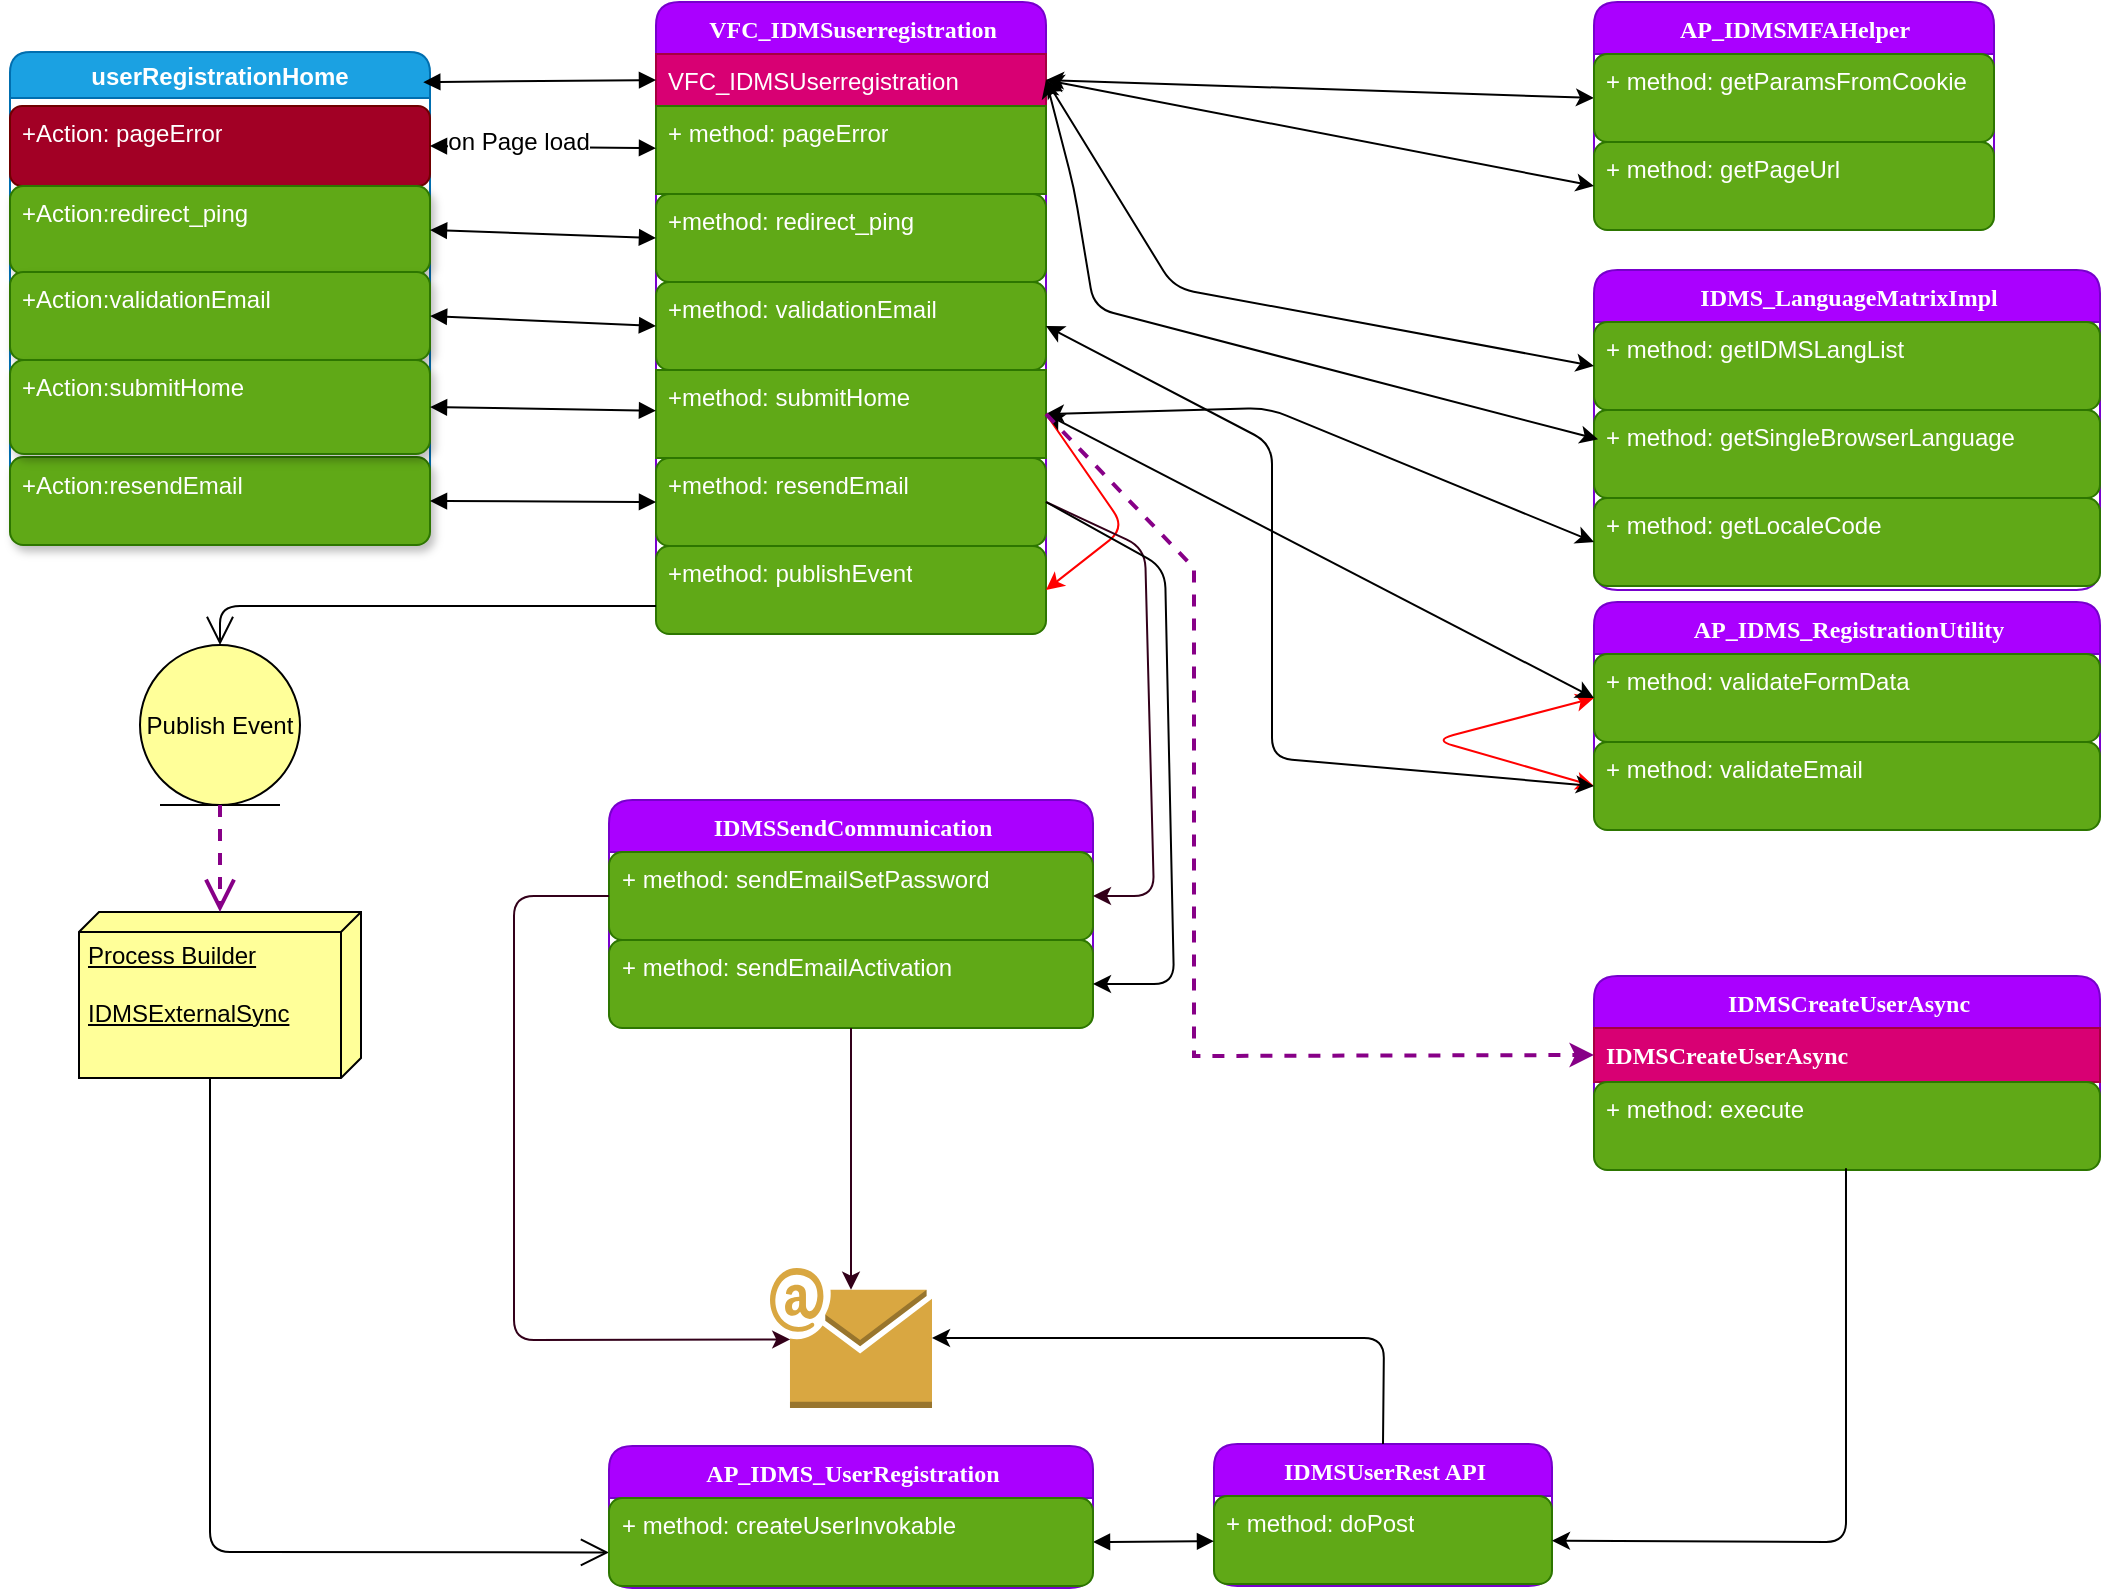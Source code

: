 <mxfile version="11.1.4" type="github"><diagram name="Page-1" id="6133507b-19e7-1e82-6fc7-422aa6c4b21f"><mxGraphModel dx="1165" dy="542" grid="1" gridSize="10" guides="1" tooltips="1" connect="1" arrows="1" fold="1" page="1" pageScale="1" pageWidth="1100" pageHeight="850" background="#FFFFFF" math="0" shadow="0"><root><mxCell id="0"/><mxCell id="1" parent="0"/><mxCell id="78961159f06e98e8-17" value="VFC_IDMSuserregistration" style="swimlane;html=1;fontStyle=1;align=center;verticalAlign=top;childLayout=stackLayout;horizontal=1;startSize=26;horizontalStack=0;resizeParent=1;resizeLast=0;collapsible=1;marginBottom=0;swimlaneFillColor=#ffffff;rounded=1;shadow=0;comic=0;labelBackgroundColor=none;strokeColor=#7700CC;strokeWidth=1;fillColor=#aa00ff;fontFamily=Verdana;fontSize=12;fontColor=#ffffff;" parent="1" vertex="1"><mxGeometry x="331" y="7" width="195" height="316" as="geometry"><mxRectangle x="300" y="30" width="190" height="26" as="alternateBounds"/></mxGeometry></mxCell><mxCell id="78961159f06e98e8-23" value="VFC_IDMSUserregistration" style="text;html=1;strokeColor=#A50040;fillColor=#d80073;align=left;verticalAlign=top;spacingLeft=4;spacingRight=4;whiteSpace=wrap;overflow=hidden;rotatable=0;points=[[0,0.5],[1,0.5]];portConstraint=eastwest;fontColor=#ffffff;" parent="78961159f06e98e8-17" vertex="1"><mxGeometry y="26" width="195" height="26" as="geometry"/></mxCell><mxCell id="78961159f06e98e8-27" value="+ method: pageError" style="text;html=1;strokeColor=#2D7600;fillColor=#60a917;align=left;verticalAlign=top;spacingLeft=4;spacingRight=4;whiteSpace=wrap;overflow=hidden;rotatable=0;points=[[0,0.5],[1,0.5]];portConstraint=eastwest;shadow=0;comic=0;fontColor=#ffffff;" parent="78961159f06e98e8-17" vertex="1"><mxGeometry y="52" width="195" height="44" as="geometry"/></mxCell><mxCell id="1XpYDJg6pVu9VtAB-GxH-11" value="+method: redirect_ping" style="text;html=1;strokeColor=#2D7600;fillColor=#60a917;align=left;verticalAlign=top;spacingLeft=4;spacingRight=4;whiteSpace=wrap;overflow=hidden;rotatable=0;points=[[0,0.5],[1,0.5]];portConstraint=eastwest;rounded=1;fontColor=#ffffff;" parent="78961159f06e98e8-17" vertex="1"><mxGeometry y="96" width="195" height="44" as="geometry"/></mxCell><mxCell id="1XpYDJg6pVu9VtAB-GxH-24" value="+method: validationEmail" style="text;html=1;strokeColor=#2D7600;fillColor=#60a917;align=left;verticalAlign=top;spacingLeft=4;spacingRight=4;whiteSpace=wrap;overflow=hidden;rotatable=0;points=[[0,0.5],[1,0.5]];portConstraint=eastwest;rounded=1;fontColor=#ffffff;" parent="78961159f06e98e8-17" vertex="1"><mxGeometry y="140" width="195" height="44" as="geometry"/></mxCell><mxCell id="1XpYDJg6pVu9VtAB-GxH-26" value="+method: submitHome" style="text;html=1;strokeColor=#2D7600;fillColor=#60a917;align=left;verticalAlign=top;spacingLeft=4;spacingRight=4;whiteSpace=wrap;overflow=hidden;rotatable=0;points=[[0,0.5],[1,0.5]];portConstraint=eastwest;fontColor=#ffffff;" parent="78961159f06e98e8-17" vertex="1"><mxGeometry y="184" width="195" height="44" as="geometry"/></mxCell><mxCell id="1XpYDJg6pVu9VtAB-GxH-30" value="+method: resendEmail" style="text;html=1;strokeColor=#2D7600;fillColor=#60a917;align=left;verticalAlign=top;spacingLeft=4;spacingRight=4;whiteSpace=wrap;overflow=hidden;rotatable=0;points=[[0,0.5],[1,0.5]];portConstraint=eastwest;rounded=1;fontColor=#ffffff;" parent="78961159f06e98e8-17" vertex="1"><mxGeometry y="228" width="195" height="44" as="geometry"/></mxCell><mxCell id="e7DWW0pFQDDBW0QLZ0VX-7" value="+method: publishEvent" style="text;html=1;strokeColor=#2D7600;fillColor=#60a917;align=left;verticalAlign=top;spacingLeft=4;spacingRight=4;whiteSpace=wrap;overflow=hidden;rotatable=0;points=[[0,0.5],[1,0.5]];portConstraint=eastwest;rounded=1;fontColor=#ffffff;" parent="78961159f06e98e8-17" vertex="1"><mxGeometry y="272" width="195" height="44" as="geometry"/></mxCell><mxCell id="e7DWW0pFQDDBW0QLZ0VX-9" value="" style="endArrow=classic;html=1;strokeColor=#FF0000;exitX=1;exitY=0.5;exitDx=0;exitDy=0;entryX=1;entryY=0.5;entryDx=0;entryDy=0;" parent="78961159f06e98e8-17" target="e7DWW0pFQDDBW0QLZ0VX-7" edge="1" source="1XpYDJg6pVu9VtAB-GxH-26"><mxGeometry width="50" height="50" relative="1" as="geometry"><mxPoint x="195" y="214" as="sourcePoint"/><mxPoint x="203" y="375" as="targetPoint"/><Array as="points"><mxPoint x="234.5" y="263"/></Array></mxGeometry></mxCell><mxCell id="1XpYDJg6pVu9VtAB-GxH-2" value="userRegistrationHome" style="swimlane;fillColor=#1ba1e2;strokeColor=#006EAF;fontColor=#ffffff;rounded=1;" parent="1" vertex="1"><mxGeometry x="8" y="32" width="210" height="243" as="geometry"/></mxCell><object label="+Action: pageError" Action="pageError" method="" id="1XpYDJg6pVu9VtAB-GxH-10"><mxCell style="text;html=1;strokeColor=#6F0000;fillColor=#a20025;align=left;verticalAlign=top;spacingLeft=4;spacingRight=4;whiteSpace=wrap;overflow=hidden;rotatable=0;points=[[0,0.5],[1,0.5]];portConstraint=eastwest;fontColor=#ffffff;rounded=1;glass=0;shadow=0;comic=0;gradientColor=none;" parent="1XpYDJg6pVu9VtAB-GxH-2" vertex="1"><mxGeometry y="27" width="210" height="40" as="geometry"/></mxCell></object><mxCell id="1XpYDJg6pVu9VtAB-GxH-12" value="+Action:redirect_ping" style="text;html=1;strokeColor=#2D7600;fillColor=#60a917;align=left;verticalAlign=top;spacingLeft=4;spacingRight=4;whiteSpace=wrap;overflow=hidden;rotatable=0;points=[[0,0.5],[1,0.5]];portConstraint=eastwest;shadow=1;rounded=1;glass=0;comic=0;fontColor=#ffffff;" parent="1XpYDJg6pVu9VtAB-GxH-2" vertex="1"><mxGeometry y="67" width="210" height="44" as="geometry"/></mxCell><mxCell id="1XpYDJg6pVu9VtAB-GxH-21" style="edgeStyle=orthogonalEdgeStyle;rounded=0;orthogonalLoop=1;jettySize=auto;html=1;exitX=1;exitY=0.5;exitDx=0;exitDy=0;" parent="1XpYDJg6pVu9VtAB-GxH-2" source="1XpYDJg6pVu9VtAB-GxH-12" target="1XpYDJg6pVu9VtAB-GxH-12" edge="1"><mxGeometry relative="1" as="geometry"/></mxCell><mxCell id="1XpYDJg6pVu9VtAB-GxH-23" value="+Action:validationEmail" style="text;html=1;strokeColor=#2D7600;fillColor=#60a917;align=left;verticalAlign=top;spacingLeft=4;spacingRight=4;whiteSpace=wrap;overflow=hidden;rotatable=0;points=[[0,0.5],[1,0.5]];portConstraint=eastwest;shadow=1;rounded=1;glass=0;comic=0;fontColor=#ffffff;" parent="1XpYDJg6pVu9VtAB-GxH-2" vertex="1"><mxGeometry y="110" width="210" height="44" as="geometry"/></mxCell><mxCell id="1XpYDJg6pVu9VtAB-GxH-29" value="+Action:resendEmail" style="text;html=1;strokeColor=#2D7600;fillColor=#60a917;align=left;verticalAlign=top;spacingLeft=4;spacingRight=4;whiteSpace=wrap;overflow=hidden;rotatable=0;points=[[0,0.5],[1,0.5]];portConstraint=eastwest;shadow=1;rounded=1;glass=0;comic=0;fontColor=#ffffff;" parent="1XpYDJg6pVu9VtAB-GxH-2" vertex="1"><mxGeometry y="202.5" width="210" height="44" as="geometry"/></mxCell><mxCell id="1XpYDJg6pVu9VtAB-GxH-25" value="+Action:submitHome" style="text;html=1;strokeColor=#2D7600;fillColor=#60a917;align=left;verticalAlign=top;spacingLeft=4;spacingRight=4;whiteSpace=wrap;overflow=hidden;rotatable=0;points=[[0,0.5],[1,0.5]];portConstraint=eastwest;shadow=1;rounded=1;glass=0;comic=0;fontColor=#ffffff;" parent="1XpYDJg6pVu9VtAB-GxH-2" vertex="1"><mxGeometry y="154" width="210" height="47" as="geometry"/></mxCell><mxCell id="1XpYDJg6pVu9VtAB-GxH-14" value="" style="endArrow=block;startArrow=block;endFill=1;startFill=1;html=1;exitX=1;exitY=0.5;exitDx=0;exitDy=0;" parent="1" source="1XpYDJg6pVu9VtAB-GxH-10" target="78961159f06e98e8-27" edge="1"><mxGeometry width="160" relative="1" as="geometry"><mxPoint x="255" y="84.5" as="sourcePoint"/><mxPoint x="415" y="84.5" as="targetPoint"/></mxGeometry></mxCell><mxCell id="1XpYDJg6pVu9VtAB-GxH-16" value="on Page load" style="text;html=1;resizable=0;points=[];align=center;verticalAlign=middle;labelBackgroundColor=#ffffff;" parent="1XpYDJg6pVu9VtAB-GxH-14" vertex="1" connectable="0"><mxGeometry x="-0.221" y="3" relative="1" as="geometry"><mxPoint as="offset"/></mxGeometry></mxCell><mxCell id="1XpYDJg6pVu9VtAB-GxH-17" value="" style="endArrow=block;startArrow=block;endFill=1;startFill=1;html=1;entryX=0;entryY=0.5;entryDx=0;entryDy=0;exitX=0.984;exitY=0.062;exitDx=0;exitDy=0;exitPerimeter=0;" parent="1" source="1XpYDJg6pVu9VtAB-GxH-2" target="78961159f06e98e8-23" edge="1"><mxGeometry width="160" relative="1" as="geometry"><mxPoint x="217" y="23" as="sourcePoint"/><mxPoint x="445" y="22.11" as="targetPoint"/></mxGeometry></mxCell><mxCell id="1XpYDJg6pVu9VtAB-GxH-27" value="" style="endArrow=block;startArrow=block;endFill=1;startFill=1;html=1;entryX=0;entryY=0.5;entryDx=0;entryDy=0;exitX=1;exitY=0.5;exitDx=0;exitDy=0;" parent="1" source="1XpYDJg6pVu9VtAB-GxH-23" target="1XpYDJg6pVu9VtAB-GxH-24" edge="1"><mxGeometry width="160" relative="1" as="geometry"><mxPoint x="240" y="165" as="sourcePoint"/><mxPoint x="380" y="165" as="targetPoint"/><Array as="points"/></mxGeometry></mxCell><mxCell id="1XpYDJg6pVu9VtAB-GxH-28" value="" style="endArrow=block;startArrow=block;endFill=1;startFill=1;html=1;exitX=1;exitY=0.5;exitDx=0;exitDy=0;" parent="1" source="1XpYDJg6pVu9VtAB-GxH-25" target="1XpYDJg6pVu9VtAB-GxH-26" edge="1"><mxGeometry width="160" relative="1" as="geometry"><mxPoint x="230" y="210" as="sourcePoint"/><mxPoint x="380" y="210" as="targetPoint"/><Array as="points"/></mxGeometry></mxCell><mxCell id="1XpYDJg6pVu9VtAB-GxH-31" value="" style="endArrow=block;startArrow=block;endFill=1;startFill=1;html=1;exitX=1;exitY=0.5;exitDx=0;exitDy=0;entryX=0;entryY=0.5;entryDx=0;entryDy=0;" parent="1" source="1XpYDJg6pVu9VtAB-GxH-29" target="1XpYDJg6pVu9VtAB-GxH-30" edge="1"><mxGeometry width="160" relative="1" as="geometry"><mxPoint x="230" y="253" as="sourcePoint"/><mxPoint x="380" y="253" as="targetPoint"/><Array as="points"/></mxGeometry></mxCell><mxCell id="1XpYDJg6pVu9VtAB-GxH-38" value="" style="endArrow=classic;startArrow=classic;html=1;entryX=0;entryY=0.5;entryDx=0;entryDy=0;exitX=1;exitY=0.5;exitDx=0;exitDy=0;" parent="1" source="78961159f06e98e8-23" target="GVFfMWeV7l06wVvpJGus-2" edge="1"><mxGeometry width="50" height="50" relative="1" as="geometry"><mxPoint x="565" y="35" as="sourcePoint"/><mxPoint x="710.5" y="8" as="targetPoint"/><Array as="points"/></mxGeometry></mxCell><mxCell id="GVFfMWeV7l06wVvpJGus-1" value="AP_IDMSMFAHelper" style="swimlane;html=1;fontStyle=1;align=center;verticalAlign=top;childLayout=stackLayout;horizontal=1;startSize=26;horizontalStack=0;resizeParent=1;resizeLast=0;collapsible=1;marginBottom=0;swimlaneFillColor=#ffffff;rounded=1;shadow=0;comic=0;labelBackgroundColor=none;strokeColor=#7700CC;strokeWidth=1;fillColor=#aa00ff;fontFamily=Verdana;fontSize=12;fontColor=#ffffff;" parent="1" vertex="1"><mxGeometry x="800" y="7" width="200" height="114" as="geometry"/></mxCell><mxCell id="GVFfMWeV7l06wVvpJGus-2" value="+ method:&amp;nbsp;getParamsFromCookie&amp;nbsp;" style="text;html=1;strokeColor=#2D7600;fillColor=#60a917;align=left;verticalAlign=top;spacingLeft=4;spacingRight=4;whiteSpace=wrap;overflow=hidden;rotatable=0;points=[[0,0.5],[1,0.5]];portConstraint=eastwest;shadow=0;comic=0;fontColor=#ffffff;rounded=1;" parent="GVFfMWeV7l06wVvpJGus-1" vertex="1"><mxGeometry y="26" width="200" height="44" as="geometry"/></mxCell><mxCell id="GVFfMWeV7l06wVvpJGus-4" value="+ method: getPageUrl" style="text;html=1;strokeColor=#2D7600;fillColor=#60a917;align=left;verticalAlign=top;spacingLeft=4;spacingRight=4;whiteSpace=wrap;overflow=hidden;rotatable=0;points=[[0,0.5],[1,0.5]];portConstraint=eastwest;shadow=0;comic=0;fontColor=#ffffff;rounded=1;" parent="GVFfMWeV7l06wVvpJGus-1" vertex="1"><mxGeometry y="70" width="200" height="44" as="geometry"/></mxCell><mxCell id="GVFfMWeV7l06wVvpJGus-5" value="" style="endArrow=classic;startArrow=classic;html=1;entryX=0;entryY=0.5;entryDx=0;entryDy=0;exitX=1;exitY=0.5;exitDx=0;exitDy=0;" parent="1" source="78961159f06e98e8-23" target="GVFfMWeV7l06wVvpJGus-4" edge="1"><mxGeometry width="50" height="50" relative="1" as="geometry"><mxPoint x="575" y="45" as="sourcePoint"/><mxPoint x="720.5" y="18" as="targetPoint"/><Array as="points"/></mxGeometry></mxCell><mxCell id="GVFfMWeV7l06wVvpJGus-6" value="IDMS_LanguageMatrixImpl" style="swimlane;html=1;fontStyle=1;align=center;verticalAlign=top;childLayout=stackLayout;horizontal=1;startSize=26;horizontalStack=0;resizeParent=1;resizeLast=0;collapsible=1;marginBottom=0;swimlaneFillColor=#ffffff;rounded=1;shadow=0;comic=0;labelBackgroundColor=none;strokeColor=#7700CC;strokeWidth=1;fillColor=#aa00ff;fontFamily=Verdana;fontSize=12;fontColor=#ffffff;" parent="1" vertex="1"><mxGeometry x="800" y="141" width="253" height="160" as="geometry"/></mxCell><mxCell id="GVFfMWeV7l06wVvpJGus-7" value="+ method: getIDMSLangList&amp;nbsp;" style="text;html=1;strokeColor=#2D7600;fillColor=#60a917;align=left;verticalAlign=top;spacingLeft=4;spacingRight=4;whiteSpace=wrap;overflow=hidden;rotatable=0;points=[[0,0.5],[1,0.5]];portConstraint=eastwest;shadow=0;comic=0;fontColor=#ffffff;rounded=1;" parent="GVFfMWeV7l06wVvpJGus-6" vertex="1"><mxGeometry y="26" width="253" height="44" as="geometry"/></mxCell><mxCell id="GVFfMWeV7l06wVvpJGus-10" value="+ method:&amp;nbsp;getSingleBrowserLanguage" style="text;html=1;strokeColor=#2D7600;fillColor=#60a917;align=left;verticalAlign=top;spacingLeft=4;spacingRight=4;whiteSpace=wrap;overflow=hidden;rotatable=0;points=[[0,0.5],[1,0.5]];portConstraint=eastwest;shadow=0;comic=0;fontColor=#ffffff;rounded=1;" parent="GVFfMWeV7l06wVvpJGus-6" vertex="1"><mxGeometry y="70" width="253" height="44" as="geometry"/></mxCell><mxCell id="e7DWW0pFQDDBW0QLZ0VX-46" value="+ method:&amp;nbsp;getLocaleCode" style="text;html=1;strokeColor=#2D7600;fillColor=#60a917;align=left;verticalAlign=top;spacingLeft=4;spacingRight=4;whiteSpace=wrap;overflow=hidden;rotatable=0;points=[[0,0.5],[1,0.5]];portConstraint=eastwest;shadow=0;comic=0;fontColor=#ffffff;rounded=1;" parent="GVFfMWeV7l06wVvpJGus-6" vertex="1"><mxGeometry y="114" width="253" height="44" as="geometry"/></mxCell><mxCell id="GVFfMWeV7l06wVvpJGus-16" value="" style="endArrow=classic;startArrow=classic;html=1;entryX=0;entryY=0.5;entryDx=0;entryDy=0;exitX=1;exitY=0.5;exitDx=0;exitDy=0;" parent="1" source="78961159f06e98e8-23" target="GVFfMWeV7l06wVvpJGus-7" edge="1"><mxGeometry width="50" height="50" relative="1" as="geometry"><mxPoint x="578" y="45" as="sourcePoint"/><mxPoint x="720.5" y="54" as="targetPoint"/><Array as="points"><mxPoint x="590" y="150"/></Array></mxGeometry></mxCell><mxCell id="GVFfMWeV7l06wVvpJGus-17" value="" style="endArrow=classic;startArrow=classic;html=1;entryX=0.008;entryY=0.333;entryDx=0;entryDy=0;exitX=1;exitY=0.5;exitDx=0;exitDy=0;entryPerimeter=0;" parent="1" source="78961159f06e98e8-23" target="GVFfMWeV7l06wVvpJGus-10" edge="1"><mxGeometry width="50" height="50" relative="1" as="geometry"><mxPoint x="588" y="55" as="sourcePoint"/><mxPoint x="730.5" y="64" as="targetPoint"/><Array as="points"><mxPoint x="540" y="100"/><mxPoint x="550" y="160"/></Array></mxGeometry></mxCell><mxCell id="GVFfMWeV7l06wVvpJGus-18" value="AP_IDMS_RegistrationUtility" style="swimlane;html=1;fontStyle=1;align=center;verticalAlign=top;childLayout=stackLayout;horizontal=1;startSize=26;horizontalStack=0;resizeParent=1;resizeLast=0;collapsible=1;marginBottom=0;swimlaneFillColor=#ffffff;rounded=1;shadow=0;comic=0;labelBackgroundColor=none;strokeColor=#7700CC;strokeWidth=1;fillColor=#aa00ff;fontFamily=Verdana;fontSize=12;fontColor=#ffffff;" parent="1" vertex="1"><mxGeometry x="800" y="307" width="253" height="114" as="geometry"/></mxCell><mxCell id="GVFfMWeV7l06wVvpJGus-19" value="+ method: validateFormData" style="text;html=1;strokeColor=#2D7600;fillColor=#60a917;align=left;verticalAlign=top;spacingLeft=4;spacingRight=4;whiteSpace=wrap;overflow=hidden;rotatable=0;points=[[0,0.5],[1,0.5]];portConstraint=eastwest;shadow=0;comic=0;fontColor=#ffffff;rounded=1;" parent="GVFfMWeV7l06wVvpJGus-18" vertex="1"><mxGeometry y="26" width="253" height="44" as="geometry"/></mxCell><mxCell id="e7DWW0pFQDDBW0QLZ0VX-8" value="" style="endArrow=classic;startArrow=classic;html=1;strokeColor=#FF0000;exitX=0;exitY=0.5;exitDx=0;exitDy=0;entryX=0;entryY=0.5;entryDx=0;entryDy=0;" parent="GVFfMWeV7l06wVvpJGus-18" source="e7DWW0pFQDDBW0QLZ0VX-1" target="GVFfMWeV7l06wVvpJGus-19" edge="1"><mxGeometry width="50" height="50" relative="1" as="geometry"><mxPoint x="5" y="145" as="sourcePoint"/><mxPoint x="10" y="67.753" as="targetPoint"/><Array as="points"><mxPoint x="-80" y="69"/></Array></mxGeometry></mxCell><mxCell id="e7DWW0pFQDDBW0QLZ0VX-1" value="+ method: validateEmail" style="text;html=1;strokeColor=#2D7600;fillColor=#60a917;align=left;verticalAlign=top;spacingLeft=4;spacingRight=4;whiteSpace=wrap;overflow=hidden;rotatable=0;points=[[0,0.5],[1,0.5]];portConstraint=eastwest;shadow=0;comic=0;fontColor=#ffffff;rounded=1;" parent="GVFfMWeV7l06wVvpJGus-18" vertex="1"><mxGeometry y="70" width="253" height="44" as="geometry"/></mxCell><mxCell id="GVFfMWeV7l06wVvpJGus-24" value="" style="endArrow=classic;startArrow=classic;html=1;exitX=1;exitY=0.5;exitDx=0;exitDy=0;entryX=0;entryY=0.5;entryDx=0;entryDy=0;" parent="1" source="1XpYDJg6pVu9VtAB-GxH-26" target="GVFfMWeV7l06wVvpJGus-19" edge="1"><mxGeometry width="50" height="50" relative="1" as="geometry"><mxPoint x="546.5" y="236" as="sourcePoint"/><mxPoint x="703" y="324" as="targetPoint"/><Array as="points"/></mxGeometry></mxCell><mxCell id="GVFfMWeV7l06wVvpJGus-25" value="" style="endArrow=classic;startArrow=classic;html=1;exitX=1;exitY=0.5;exitDx=0;exitDy=0;entryX=0;entryY=0.5;entryDx=0;entryDy=0;" parent="1" source="1XpYDJg6pVu9VtAB-GxH-26" target="e7DWW0pFQDDBW0QLZ0VX-46" edge="1"><mxGeometry width="50" height="50" relative="1" as="geometry"><mxPoint x="546.5" y="236" as="sourcePoint"/><mxPoint x="632.5" y="210" as="targetPoint"/><Array as="points"><mxPoint x="637" y="210"/></Array></mxGeometry></mxCell><mxCell id="e7DWW0pFQDDBW0QLZ0VX-3" value="" style="endArrow=classic;startArrow=classic;html=1;exitX=1;exitY=0.5;exitDx=0;exitDy=0;entryX=0;entryY=0.5;entryDx=0;entryDy=0;" parent="1" source="1XpYDJg6pVu9VtAB-GxH-24" target="e7DWW0pFQDDBW0QLZ0VX-1" edge="1"><mxGeometry width="50" height="50" relative="1" as="geometry"><mxPoint x="578" y="220" as="sourcePoint"/><mxPoint x="713" y="323" as="targetPoint"/><Array as="points"><mxPoint x="639" y="228"/><mxPoint x="639" y="385"/></Array></mxGeometry></mxCell><mxCell id="e7DWW0pFQDDBW0QLZ0VX-10" value="IDMSCreateUserAsync" style="swimlane;html=1;fontStyle=1;align=center;verticalAlign=top;childLayout=stackLayout;horizontal=1;startSize=26;horizontalStack=0;resizeParent=1;resizeLast=0;collapsible=1;marginBottom=0;swimlaneFillColor=#ffffff;rounded=1;shadow=0;comic=0;labelBackgroundColor=none;strokeColor=#7700CC;strokeWidth=1;fillColor=#aa00ff;fontFamily=Verdana;fontSize=12;fontColor=#ffffff;" parent="1" vertex="1"><mxGeometry x="800" y="494" width="253" height="97" as="geometry"/></mxCell><mxCell id="e7DWW0pFQDDBW0QLZ0VX-14" value="&lt;span style=&quot;font-family: &amp;#34;verdana&amp;#34; ; font-weight: 700 ; text-align: center ; white-space: nowrap&quot;&gt;IDMSCreateUserAsync&lt;/span&gt;" style="text;html=1;strokeColor=#A50040;fillColor=#d80073;align=left;verticalAlign=top;spacingLeft=4;spacingRight=4;whiteSpace=wrap;overflow=hidden;rotatable=0;points=[[0,0.5],[1,0.5]];portConstraint=eastwest;fontColor=#ffffff;" parent="e7DWW0pFQDDBW0QLZ0VX-10" vertex="1"><mxGeometry y="26" width="253" height="27" as="geometry"/></mxCell><mxCell id="e7DWW0pFQDDBW0QLZ0VX-15" value="+ method: execute" style="text;html=1;strokeColor=#2D7600;fillColor=#60a917;align=left;verticalAlign=top;spacingLeft=4;spacingRight=4;whiteSpace=wrap;overflow=hidden;rotatable=0;points=[[0,0.5],[1,0.5]];portConstraint=eastwest;shadow=0;comic=0;fontColor=#ffffff;rounded=1;" parent="e7DWW0pFQDDBW0QLZ0VX-10" vertex="1"><mxGeometry y="53" width="253" height="44" as="geometry"/></mxCell><mxCell id="e7DWW0pFQDDBW0QLZ0VX-17" value="" style="endArrow=classic;html=1;strokeColor=#870087;rounded=0;strokeWidth=2;jumpStyle=gap;entryX=0;entryY=0.5;entryDx=0;entryDy=0;dashed=1;exitX=1;exitY=0.5;exitDx=0;exitDy=0;" parent="1" source="1XpYDJg6pVu9VtAB-GxH-26" target="e7DWW0pFQDDBW0QLZ0VX-14" edge="1"><mxGeometry width="50" height="50" relative="1" as="geometry"><mxPoint x="569" y="215" as="sourcePoint"/><mxPoint x="659" y="547" as="targetPoint"/><Array as="points"><mxPoint x="600" y="290"/><mxPoint x="600" y="534"/></Array></mxGeometry></mxCell><mxCell id="e7DWW0pFQDDBW0QLZ0VX-19" value="IDMSUserRest API" style="swimlane;html=1;fontStyle=1;align=center;verticalAlign=top;childLayout=stackLayout;horizontal=1;startSize=26;horizontalStack=0;resizeParent=1;resizeLast=0;collapsible=1;marginBottom=0;swimlaneFillColor=#ffffff;rounded=1;shadow=0;comic=0;labelBackgroundColor=none;strokeColor=#7700CC;strokeWidth=1;fillColor=#aa00ff;fontFamily=Verdana;fontSize=12;fontColor=#ffffff;" parent="1" vertex="1"><mxGeometry x="610" y="728" width="169" height="71" as="geometry"/></mxCell><mxCell id="e7DWW0pFQDDBW0QLZ0VX-22" value="+ method: doPost" style="text;html=1;strokeColor=#2D7600;fillColor=#60a917;align=left;verticalAlign=top;spacingLeft=4;spacingRight=4;whiteSpace=wrap;overflow=hidden;rotatable=0;points=[[0,0.5],[1,0.5]];portConstraint=eastwest;shadow=0;comic=0;fontColor=#ffffff;rounded=1;" parent="e7DWW0pFQDDBW0QLZ0VX-19" vertex="1"><mxGeometry y="26" width="169" height="44" as="geometry"/></mxCell><mxCell id="e7DWW0pFQDDBW0QLZ0VX-23" value="" style="endArrow=classic;html=1;strokeColor=#000000;exitX=0.498;exitY=0.98;exitDx=0;exitDy=0;exitPerimeter=0;" parent="1" source="e7DWW0pFQDDBW0QLZ0VX-15" target="e7DWW0pFQDDBW0QLZ0VX-22" edge="1"><mxGeometry width="50" height="50" relative="1" as="geometry"><mxPoint x="577.5" y="220" as="sourcePoint"/><mxPoint x="926" y="783" as="targetPoint"/><Array as="points"><mxPoint x="926" y="690"/><mxPoint x="926" y="777"/></Array></mxGeometry></mxCell><mxCell id="e7DWW0pFQDDBW0QLZ0VX-26" value="Publish Event" style="ellipse;shape=umlEntity;whiteSpace=wrap;html=1;fillColor=#FFFF99;" parent="1" vertex="1"><mxGeometry x="73" y="328.5" width="80" height="80" as="geometry"/></mxCell><mxCell id="e7DWW0pFQDDBW0QLZ0VX-27" value="" style="endArrow=open;endFill=1;endSize=12;html=1;strokeColor=#000000;strokeWidth=1;entryX=0.5;entryY=0;entryDx=0;entryDy=0;" parent="1" target="e7DWW0pFQDDBW0QLZ0VX-26" edge="1"><mxGeometry width="160" relative="1" as="geometry"><mxPoint x="331" y="309" as="sourcePoint"/><mxPoint x="20" y="300" as="targetPoint"/><Array as="points"><mxPoint x="113" y="309"/></Array></mxGeometry></mxCell><mxCell id="e7DWW0pFQDDBW0QLZ0VX-28" value="Process Builder&lt;br&gt;&lt;br&gt;IDMSExternalSync" style="verticalAlign=top;align=left;spacingTop=8;spacingLeft=2;spacingRight=12;shape=cube;size=10;direction=south;fontStyle=4;html=1;fillColor=#FFFF99;" parent="1" vertex="1"><mxGeometry x="42.5" y="462" width="141" height="83" as="geometry"/></mxCell><mxCell id="e7DWW0pFQDDBW0QLZ0VX-30" value="" style="endArrow=open;endFill=1;endSize=12;html=1;dashed=1;strokeColor=#870087;strokeWidth=2;exitX=0.5;exitY=1;exitDx=0;exitDy=0;" parent="1" source="e7DWW0pFQDDBW0QLZ0VX-26" target="e7DWW0pFQDDBW0QLZ0VX-28" edge="1"><mxGeometry width="160" relative="1" as="geometry"><mxPoint x="185" y="435" as="sourcePoint"/><mxPoint x="345" y="435" as="targetPoint"/></mxGeometry></mxCell><mxCell id="e7DWW0pFQDDBW0QLZ0VX-31" value="" style="endArrow=open;endFill=1;endSize=12;html=1;strokeColor=#000000;strokeWidth=1;exitX=0;exitY=0;exitDx=83;exitDy=75.5;exitPerimeter=0;entryX=0;entryY=0.75;entryDx=0;entryDy=0;" parent="1" source="e7DWW0pFQDDBW0QLZ0VX-28" target="e7DWW0pFQDDBW0QLZ0VX-32" edge="1"><mxGeometry width="160" relative="1" as="geometry"><mxPoint x="382.5" y="308" as="sourcePoint"/><mxPoint x="355" y="417" as="targetPoint"/><Array as="points"><mxPoint x="108" y="782"/></Array></mxGeometry></mxCell><mxCell id="e7DWW0pFQDDBW0QLZ0VX-39" value="" style="endArrow=block;startArrow=block;endFill=1;startFill=1;html=1;strokeColor=#000000;strokeWidth=1;exitX=1;exitY=0.5;exitDx=0;exitDy=0;" parent="1" source="e7DWW0pFQDDBW0QLZ0VX-35" target="e7DWW0pFQDDBW0QLZ0VX-22" edge="1"><mxGeometry width="160" relative="1" as="geometry"><mxPoint x="470" y="454" as="sourcePoint"/><mxPoint x="742" y="780" as="targetPoint"/><Array as="points"/></mxGeometry></mxCell><mxCell id="e7DWW0pFQDDBW0QLZ0VX-32" value="AP_IDMS_UserRegistration" style="swimlane;html=1;fontStyle=1;align=center;verticalAlign=top;childLayout=stackLayout;horizontal=1;startSize=26;horizontalStack=0;resizeParent=1;resizeLast=0;collapsible=1;marginBottom=0;swimlaneFillColor=#ffffff;rounded=1;shadow=0;comic=0;labelBackgroundColor=none;strokeColor=#7700CC;strokeWidth=1;fillColor=#aa00ff;fontFamily=Verdana;fontSize=12;fontColor=#ffffff;" parent="1" vertex="1"><mxGeometry x="307.5" y="729" width="242" height="71" as="geometry"/></mxCell><mxCell id="e7DWW0pFQDDBW0QLZ0VX-35" value="+ method: createUserInvokable" style="text;html=1;strokeColor=#2D7600;fillColor=#60a917;align=left;verticalAlign=top;spacingLeft=4;spacingRight=4;whiteSpace=wrap;overflow=hidden;rotatable=0;points=[[0,0.5],[1,0.5]];portConstraint=eastwest;shadow=0;comic=0;fontColor=#ffffff;rounded=1;" parent="e7DWW0pFQDDBW0QLZ0VX-32" vertex="1"><mxGeometry y="26" width="242" height="44" as="geometry"/></mxCell><mxCell id="e7DWW0pFQDDBW0QLZ0VX-41" value="IDMSSendCommunication" style="swimlane;html=1;fontStyle=1;align=center;verticalAlign=top;childLayout=stackLayout;horizontal=1;startSize=26;horizontalStack=0;resizeParent=1;resizeLast=0;collapsible=1;marginBottom=0;swimlaneFillColor=#ffffff;rounded=1;shadow=0;comic=0;labelBackgroundColor=none;strokeColor=#7700CC;strokeWidth=1;fillColor=#aa00ff;fontFamily=Verdana;fontSize=12;fontColor=#ffffff;" parent="1" vertex="1"><mxGeometry x="307.5" y="406" width="242" height="114" as="geometry"/></mxCell><mxCell id="e7DWW0pFQDDBW0QLZ0VX-42" value="+ method: sendEmailSetPassword" style="text;html=1;strokeColor=#2D7600;fillColor=#60a917;align=left;verticalAlign=top;spacingLeft=4;spacingRight=4;whiteSpace=wrap;overflow=hidden;rotatable=0;points=[[0,0.5],[1,0.5]];portConstraint=eastwest;shadow=0;comic=0;fontColor=#ffffff;rounded=1;" parent="e7DWW0pFQDDBW0QLZ0VX-41" vertex="1"><mxGeometry y="26" width="242" height="44" as="geometry"/></mxCell><mxCell id="e7DWW0pFQDDBW0QLZ0VX-45" value="+ method: sendEmailActivation" style="text;html=1;strokeColor=#2D7600;fillColor=#60a917;align=left;verticalAlign=top;spacingLeft=4;spacingRight=4;whiteSpace=wrap;overflow=hidden;rotatable=0;points=[[0,0.5],[1,0.5]];portConstraint=eastwest;shadow=0;comic=0;fontColor=#ffffff;rounded=1;" parent="e7DWW0pFQDDBW0QLZ0VX-41" vertex="1"><mxGeometry y="70" width="242" height="44" as="geometry"/></mxCell><mxCell id="e7DWW0pFQDDBW0QLZ0VX-47" value="" style="endArrow=block;startArrow=block;endFill=1;startFill=1;html=1;entryX=0;entryY=0.5;entryDx=0;entryDy=0;exitX=1;exitY=0.5;exitDx=0;exitDy=0;" parent="1" source="1XpYDJg6pVu9VtAB-GxH-12" target="1XpYDJg6pVu9VtAB-GxH-11" edge="1"><mxGeometry width="160" relative="1" as="geometry"><mxPoint x="233.5" y="99" as="sourcePoint"/><mxPoint x="324.5" y="111" as="targetPoint"/><Array as="points"/></mxGeometry></mxCell><mxCell id="au1w62bcjGhSEk4EJK-R-3" value="" style="endArrow=classic;html=1;strokeColor=#33001A;exitX=1;exitY=0.5;exitDx=0;exitDy=0;entryX=1;entryY=0.5;entryDx=0;entryDy=0;" parent="1" source="1XpYDJg6pVu9VtAB-GxH-30" target="e7DWW0pFQDDBW0QLZ0VX-42" edge="1"><mxGeometry width="50" height="50" relative="1" as="geometry"><mxPoint x="536" y="231.0" as="sourcePoint"/><mxPoint x="480" y="470" as="targetPoint"/><Array as="points"><mxPoint x="575.5" y="280"/><mxPoint x="580" y="454"/></Array></mxGeometry></mxCell><mxCell id="au1w62bcjGhSEk4EJK-R-4" value="" style="endArrow=classic;html=1;strokeColor=#000000;exitX=1;exitY=0.5;exitDx=0;exitDy=0;entryX=1;entryY=0.5;entryDx=0;entryDy=0;" parent="1" source="1XpYDJg6pVu9VtAB-GxH-30" target="e7DWW0pFQDDBW0QLZ0VX-45" edge="1"><mxGeometry width="50" height="50" relative="1" as="geometry"><mxPoint x="536" y="275" as="sourcePoint"/><mxPoint x="559.5" y="566" as="targetPoint"/><Array as="points"><mxPoint x="585.5" y="290"/><mxPoint x="590" y="498"/></Array></mxGeometry></mxCell><mxCell id="au1w62bcjGhSEk4EJK-R-6" value="" style="endArrow=classic;html=1;strokeColor=#33001A;exitX=0;exitY=0.5;exitDx=0;exitDy=0;entryX=0.125;entryY=0.51;entryDx=0;entryDy=0;entryPerimeter=0;" parent="1" source="e7DWW0pFQDDBW0QLZ0VX-42" target="au1w62bcjGhSEk4EJK-R-5" edge="1"><mxGeometry width="50" height="50" relative="1" as="geometry"><mxPoint x="270" y="530" as="sourcePoint"/><mxPoint x="620" y="680" as="targetPoint"/><Array as="points"><mxPoint x="260" y="454"/><mxPoint x="260" y="676"/></Array></mxGeometry></mxCell><mxCell id="au1w62bcjGhSEk4EJK-R-8" value="" style="endArrow=classic;html=1;strokeColor=#000000;exitX=0.5;exitY=0;exitDx=0;exitDy=0;" parent="1" source="e7DWW0pFQDDBW0QLZ0VX-19" target="au1w62bcjGhSEk4EJK-R-5" edge="1"><mxGeometry width="50" height="50" relative="1" as="geometry"><mxPoint x="850" y="800" as="sourcePoint"/><mxPoint x="921" y="793" as="targetPoint"/><Array as="points"><mxPoint x="695" y="675"/></Array></mxGeometry></mxCell><mxCell id="au1w62bcjGhSEk4EJK-R-5" value="" style="outlineConnect=0;dashed=0;verticalLabelPosition=bottom;verticalAlign=top;align=center;html=1;shape=mxgraph.aws3.email;fillColor=#D9A741;gradientColor=none;" parent="1" vertex="1"><mxGeometry x="388" y="640" width="81" height="70" as="geometry"/></mxCell><mxCell id="uel0fjs_lBMrGk1eZkXv-2" value="" style="endArrow=classic;html=1;strokeColor=#33001A;entryX=0.5;entryY=0.155;entryDx=0;entryDy=0;entryPerimeter=0;" parent="1" source="e7DWW0pFQDDBW0QLZ0VX-45" target="au1w62bcjGhSEk4EJK-R-5" edge="1"><mxGeometry width="50" height="50" relative="1" as="geometry"><mxPoint x="307.5" y="499.63" as="sourcePoint"/><mxPoint x="620" y="680" as="targetPoint"/><Array as="points"/></mxGeometry></mxCell></root></mxGraphModel></diagram></mxfile>